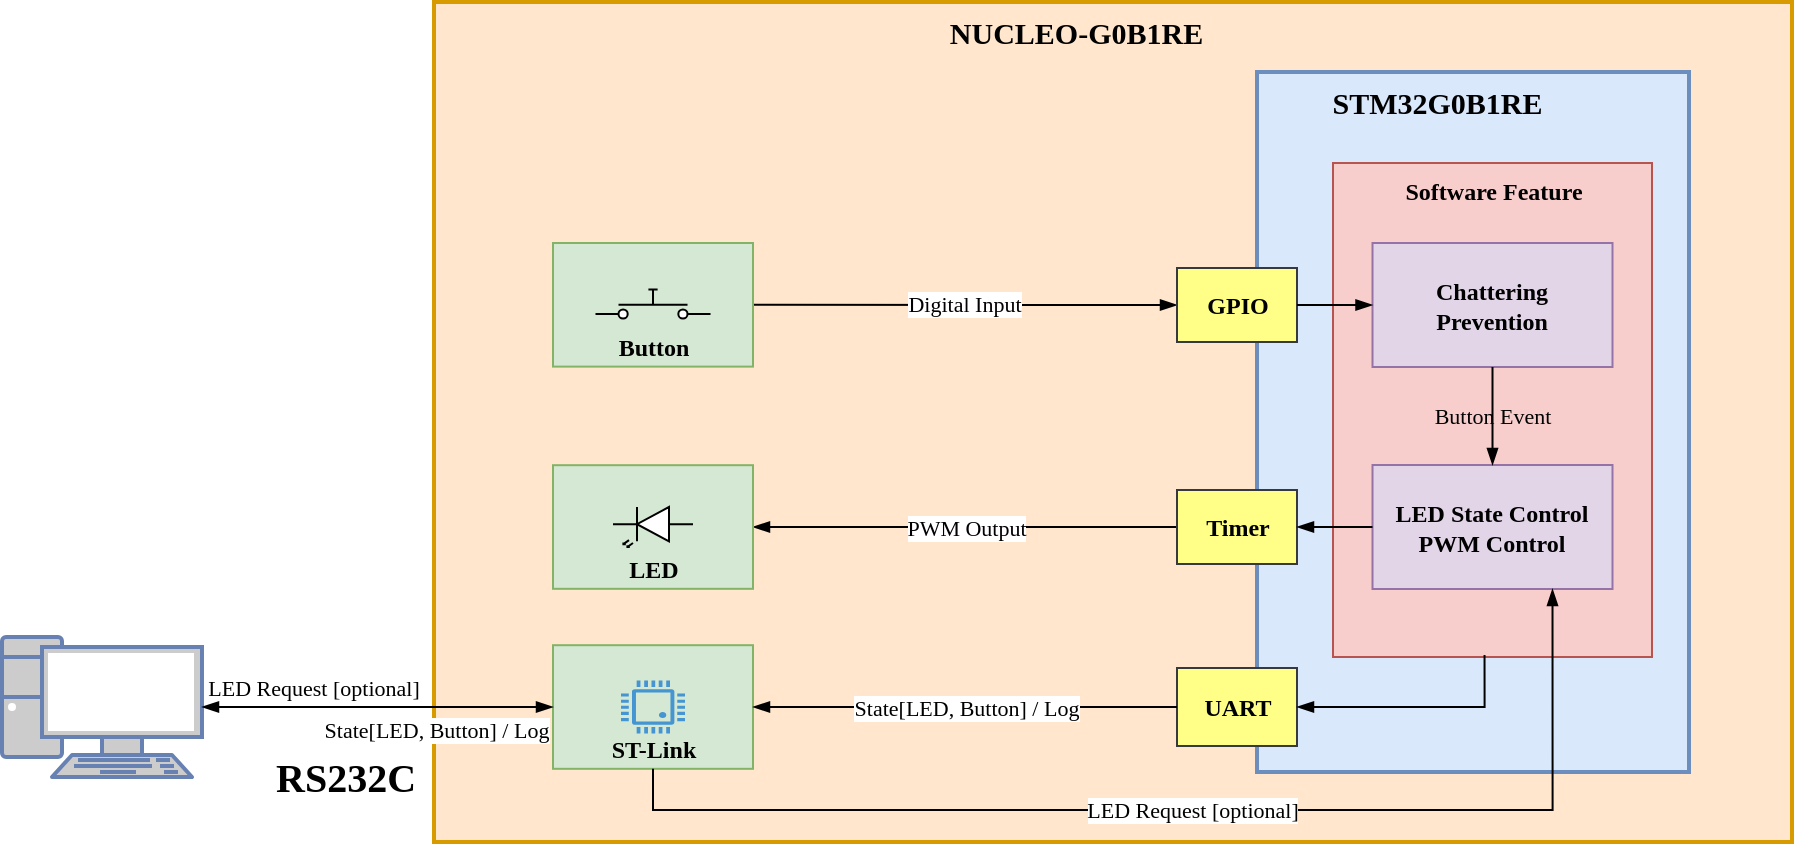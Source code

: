 <mxfile version="24.7.8" pages="6">
  <diagram name="System" id="c2iEev-Jstg_Icvi2VbT">
    <mxGraphModel dx="1434" dy="844" grid="1" gridSize="10" guides="1" tooltips="1" connect="1" arrows="1" fold="1" page="1" pageScale="1" pageWidth="1169" pageHeight="827" math="0" shadow="0">
      <root>
        <mxCell id="0" />
        <mxCell id="1" parent="0" />
        <mxCell id="lPVegLePywHtXsEGlFOO-2" value="&lt;div style=&quot;margin-top: 0pt; margin-bottom: 0pt; text-indent: -0.38in; font-size: 15px;&quot; class=&quot;O0&quot;&gt;&lt;span style=&quot;font-size: 15px; font-weight: bold;&quot;&gt;NUCLEO-G0B1RE&lt;/span&gt;&lt;/div&gt;" style="rounded=0;whiteSpace=wrap;html=1;strokeWidth=2;align=center;horizontal=1;verticalAlign=top;fontSize=15;labelBackgroundColor=none;fontFamily=Calibri;fillColor=#ffe6cc;strokeColor=#d79b00;" parent="1" vertex="1">
          <mxGeometry x="354" y="120" width="679" height="420" as="geometry" />
        </mxCell>
        <mxCell id="lPVegLePywHtXsEGlFOO-3" value="&lt;div class=&quot;O0&quot; style=&quot;margin-top: 0pt; margin-bottom: 0pt; text-indent: -0.38in; font-size: 15px;&quot;&gt;&lt;div class=&quot;O0&quot; style=&quot;margin-top: 0pt; margin-bottom: 0pt; text-indent: -0.38in; font-size: 15px;&quot;&gt;&lt;span style=&quot;font-size: 15px; font-weight: bold;&quot;&gt;STM32G0B1RE&lt;/span&gt;&lt;/div&gt;&lt;/div&gt;" style="rounded=0;whiteSpace=wrap;html=1;strokeWidth=2;align=center;horizontal=1;verticalAlign=top;fontSize=15;labelBackgroundColor=none;fontFamily=Calibri;fillColor=#dae8fc;strokeColor=#6c8ebf;" parent="1" vertex="1">
          <mxGeometry x="765.5" y="155" width="216" height="350" as="geometry" />
        </mxCell>
        <mxCell id="lPVegLePywHtXsEGlFOO-5" value="UART" style="rounded=0;whiteSpace=wrap;html=1;align=center;verticalAlign=middle;fontFamily=Calibri;fontStyle=1;fillColor=#ffff88;strokeColor=#36393d;" parent="1" vertex="1">
          <mxGeometry x="725.5" y="453" width="60" height="39" as="geometry" />
        </mxCell>
        <mxCell id="lPVegLePywHtXsEGlFOO-10" value="ST-Link" style="rounded=0;whiteSpace=wrap;html=1;fontFamily=Calibri;fontStyle=1;verticalAlign=bottom;fillColor=#d5e8d4;strokeColor=#82b366;" parent="1" vertex="1">
          <mxGeometry x="413.5" y="441.6" width="100" height="61.8" as="geometry" />
        </mxCell>
        <mxCell id="lPVegLePywHtXsEGlFOO-18" value="Digital Input" style="endArrow=blockThin;startArrow=none;html=1;rounded=0;entryX=0;entryY=0.5;entryDx=0;entryDy=0;exitX=1;exitY=0.5;exitDx=0;exitDy=0;strokeWidth=1;startFill=0;endFill=1;fontFamily=Calibri;" parent="1" source="lPVegLePywHtXsEGlFOO-27" target="lPVegLePywHtXsEGlFOO-29" edge="1">
          <mxGeometry width="50" height="50" relative="1" as="geometry">
            <mxPoint x="-13" y="580" as="sourcePoint" />
            <mxPoint x="127" y="580" as="targetPoint" />
          </mxGeometry>
        </mxCell>
        <mxCell id="lPVegLePywHtXsEGlFOO-19" value="PWM Output" style="endArrow=blockThin;startArrow=none;html=1;rounded=0;entryX=1;entryY=0.5;entryDx=0;entryDy=0;exitX=0;exitY=0.5;exitDx=0;exitDy=0;strokeWidth=1;startFill=0;endFill=1;fontFamily=Calibri;" parent="1" source="lPVegLePywHtXsEGlFOO-30" target="lPVegLePywHtXsEGlFOO-28" edge="1">
          <mxGeometry width="50" height="50" relative="1" as="geometry">
            <mxPoint x="127" y="627" as="sourcePoint" />
            <mxPoint x="-13" y="627" as="targetPoint" />
          </mxGeometry>
        </mxCell>
        <mxCell id="lPVegLePywHtXsEGlFOO-22" value="Software Feature" style="rounded=0;whiteSpace=wrap;html=1;horizontal=1;verticalAlign=top;flipV=0;fontFamily=Calibri;fontStyle=1;fillColor=#f8cecc;strokeColor=#b85450;" parent="1" vertex="1">
          <mxGeometry x="803.5" y="200.5" width="159.5" height="247" as="geometry" />
        </mxCell>
        <mxCell id="lPVegLePywHtXsEGlFOO-23" value="Chattering&lt;div&gt;Prevention&lt;/div&gt;" style="rounded=0;whiteSpace=wrap;html=1;flipV=0;fontFamily=Calibri;fontStyle=1;fillColor=#e1d5e7;strokeColor=#9673a6;" parent="1" vertex="1">
          <mxGeometry x="823.25" y="240.5" width="120" height="62" as="geometry" />
        </mxCell>
        <mxCell id="lPVegLePywHtXsEGlFOO-24" value="LED State Control&lt;div&gt;PWM Control&lt;/div&gt;" style="rounded=0;whiteSpace=wrap;html=1;verticalAlign=middle;flipV=0;fontFamily=Calibri;fontStyle=1;fillColor=#e1d5e7;strokeColor=#9673a6;" parent="1" vertex="1">
          <mxGeometry x="823.25" y="351.5" width="120" height="62" as="geometry" />
        </mxCell>
        <mxCell id="lPVegLePywHtXsEGlFOO-25" value="Button Event" style="endArrow=blockThin;startArrow=none;html=1;rounded=0;exitX=0.5;exitY=1;exitDx=0;exitDy=0;strokeWidth=1;startFill=0;endFill=1;fontFamily=Calibri;labelBorderColor=none;labelBackgroundColor=none;" parent="1" source="lPVegLePywHtXsEGlFOO-23" target="lPVegLePywHtXsEGlFOO-24" edge="1">
          <mxGeometry width="50" height="50" relative="1" as="geometry">
            <mxPoint x="678" y="330.5" as="sourcePoint" />
            <mxPoint x="538" y="330.5" as="targetPoint" />
          </mxGeometry>
        </mxCell>
        <mxCell id="lPVegLePywHtXsEGlFOO-27" value="Button" style="rounded=0;whiteSpace=wrap;html=1;fontFamily=Calibri;fontStyle=1;verticalAlign=bottom;fillColor=#d5e8d4;strokeColor=#82b366;" parent="1" vertex="1">
          <mxGeometry x="413.5" y="240.5" width="100" height="61.8" as="geometry" />
        </mxCell>
        <mxCell id="lPVegLePywHtXsEGlFOO-28" value="LED" style="rounded=0;whiteSpace=wrap;html=1;fontFamily=Calibri;fontStyle=1;verticalAlign=bottom;fillColor=#d5e8d4;strokeColor=#82b366;" parent="1" vertex="1">
          <mxGeometry x="413.5" y="351.6" width="100" height="61.8" as="geometry" />
        </mxCell>
        <mxCell id="lPVegLePywHtXsEGlFOO-29" value="GPIO" style="rounded=0;whiteSpace=wrap;html=1;align=center;verticalAlign=middle;fontFamily=Calibri;fontStyle=1;fillColor=#ffff88;strokeColor=#36393d;" parent="1" vertex="1">
          <mxGeometry x="725.5" y="253" width="60" height="37" as="geometry" />
        </mxCell>
        <mxCell id="lPVegLePywHtXsEGlFOO-30" value="Timer" style="rounded=0;whiteSpace=wrap;html=1;align=center;verticalAlign=middle;fontFamily=Calibri;fontStyle=1;fillColor=#ffff88;strokeColor=#36393d;" parent="1" vertex="1">
          <mxGeometry x="725.5" y="364" width="60" height="37" as="geometry" />
        </mxCell>
        <mxCell id="lPVegLePywHtXsEGlFOO-31" value="State[LED, Button] / Log" style="endArrow=blockThin;startArrow=none;html=1;rounded=0;entryX=1;entryY=0.5;entryDx=0;entryDy=0;exitX=0;exitY=0.5;exitDx=0;exitDy=0;strokeWidth=1;startFill=0;endFill=1;fontFamily=Calibri;" parent="1" source="lPVegLePywHtXsEGlFOO-5" target="lPVegLePywHtXsEGlFOO-10" edge="1">
          <mxGeometry width="50" height="50" relative="1" as="geometry">
            <mxPoint x="700.5" y="253.9" as="sourcePoint" />
            <mxPoint x="543" y="236.9" as="targetPoint" />
          </mxGeometry>
        </mxCell>
        <mxCell id="lPVegLePywHtXsEGlFOO-32" value="" style="endArrow=blockThin;startArrow=none;html=1;rounded=0;entryX=1;entryY=0.5;entryDx=0;entryDy=0;exitX=0.475;exitY=0.996;exitDx=0;exitDy=0;strokeWidth=1;startFill=0;endFill=1;fontFamily=Calibri;edgeStyle=orthogonalEdgeStyle;exitPerimeter=0;" parent="1" source="lPVegLePywHtXsEGlFOO-22" target="lPVegLePywHtXsEGlFOO-5" edge="1">
          <mxGeometry width="50" height="50" relative="1" as="geometry">
            <mxPoint x="735.5" y="256" as="sourcePoint" />
            <mxPoint x="555.5" y="255" as="targetPoint" />
          </mxGeometry>
        </mxCell>
        <mxCell id="lPVegLePywHtXsEGlFOO-35" value="LED Request [optional]" style="endArrow=blockThin;startArrow=none;html=1;rounded=0;entryX=0.75;entryY=1;entryDx=0;entryDy=0;exitX=0.5;exitY=1;exitDx=0;exitDy=0;strokeWidth=1;startFill=0;endFill=1;fontFamily=Calibri;edgeStyle=orthogonalEdgeStyle;" parent="1" source="lPVegLePywHtXsEGlFOO-10" target="lPVegLePywHtXsEGlFOO-24" edge="1">
          <mxGeometry width="50" height="50" relative="1" as="geometry">
            <mxPoint x="746" y="483" as="sourcePoint" />
            <mxPoint x="576" y="483" as="targetPoint" />
            <Array as="points">
              <mxPoint x="516" y="524" />
              <mxPoint x="924" y="524" />
            </Array>
          </mxGeometry>
        </mxCell>
        <mxCell id="lPVegLePywHtXsEGlFOO-38" value="&lt;span style=&quot;font-size: 11px; text-wrap: nowrap; background-color: rgb(255, 255, 255);&quot;&gt;LED Request [optional]&lt;/span&gt;" style="text;html=1;align=center;verticalAlign=middle;whiteSpace=wrap;rounded=0;fontFamily=Calibri;" parent="1" vertex="1">
          <mxGeometry x="264" y="447.5" width="60" height="30" as="geometry" />
        </mxCell>
        <mxCell id="lPVegLePywHtXsEGlFOO-39" value="" style="fontColor=#0066CC;verticalAlign=top;verticalLabelPosition=bottom;labelPosition=center;align=center;html=1;outlineConnect=0;fillColor=#CCCCCC;strokeColor=#6881B3;gradientColor=none;gradientDirection=north;strokeWidth=2;shape=mxgraph.networks.pc;fontFamily=Calibri;" parent="1" vertex="1">
          <mxGeometry x="138" y="437.5" width="100" height="70" as="geometry" />
        </mxCell>
        <mxCell id="lPVegLePywHtXsEGlFOO-40" value="State[LED, Button] / Log" style="endArrow=blockThin;startArrow=blockThin;html=1;rounded=0;entryX=1;entryY=0.5;entryDx=0;entryDy=0;strokeWidth=1;startFill=1;endFill=1;fontFamily=Calibri;entryPerimeter=0;" parent="1" source="lPVegLePywHtXsEGlFOO-10" target="lPVegLePywHtXsEGlFOO-39" edge="1">
          <mxGeometry x="-0.333" y="11" width="50" height="50" relative="1" as="geometry">
            <mxPoint x="746" y="483" as="sourcePoint" />
            <mxPoint x="576" y="483" as="targetPoint" />
            <mxPoint as="offset" />
          </mxGeometry>
        </mxCell>
        <mxCell id="lPVegLePywHtXsEGlFOO-41" value="RS232C" style="text;html=1;align=center;verticalAlign=middle;whiteSpace=wrap;rounded=0;fontFamily=Calibri;fontStyle=1;fontSize=20;" parent="1" vertex="1">
          <mxGeometry x="280" y="492" width="60" height="30" as="geometry" />
        </mxCell>
        <mxCell id="lPVegLePywHtXsEGlFOO-42" value="" style="endArrow=blockThin;startArrow=none;html=1;rounded=0;entryX=0;entryY=0.5;entryDx=0;entryDy=0;exitX=1;exitY=0.5;exitDx=0;exitDy=0;strokeWidth=1;startFill=0;endFill=1;fontFamily=Calibri;" parent="1" source="lPVegLePywHtXsEGlFOO-29" target="lPVegLePywHtXsEGlFOO-23" edge="1">
          <mxGeometry width="50" height="50" relative="1" as="geometry">
            <mxPoint x="565.5" y="282" as="sourcePoint" />
            <mxPoint x="735.5" y="282" as="targetPoint" />
          </mxGeometry>
        </mxCell>
        <mxCell id="lPVegLePywHtXsEGlFOO-43" value="" style="endArrow=blockThin;startArrow=none;html=1;rounded=0;entryX=1;entryY=0.5;entryDx=0;entryDy=0;exitX=0;exitY=0.5;exitDx=0;exitDy=0;strokeWidth=1;startFill=0;endFill=1;fontFamily=Calibri;" parent="1" source="lPVegLePywHtXsEGlFOO-24" target="lPVegLePywHtXsEGlFOO-30" edge="1">
          <mxGeometry width="50" height="50" relative="1" as="geometry">
            <mxPoint x="795.5" y="279" as="sourcePoint" />
            <mxPoint x="836.5" y="279" as="targetPoint" />
          </mxGeometry>
        </mxCell>
        <mxCell id="Dhf1BJ36f9NFJUOVtASJ-2" value="" style="html=1;shape=mxgraph.electrical.electro-mechanical.pushbutton;aspect=fixed;elSwitchState=off;" parent="1" vertex="1">
          <mxGeometry x="434.75" y="263.74" width="57.51" height="15.33" as="geometry" />
        </mxCell>
        <mxCell id="Dhf1BJ36f9NFJUOVtASJ-3" value="" style="verticalLabelPosition=bottom;shadow=0;dashed=0;align=center;html=1;verticalAlign=top;shape=mxgraph.electrical.opto_electronics.led_2;pointerEvents=1;direction=west;" parent="1" vertex="1">
          <mxGeometry x="443.5" y="372.5" width="40" height="20" as="geometry" />
        </mxCell>
        <mxCell id="Dhf1BJ36f9NFJUOVtASJ-4" value="" style="pointerEvents=1;shadow=0;dashed=0;html=1;strokeColor=none;fillColor=#4495D1;labelPosition=center;verticalLabelPosition=bottom;verticalAlign=top;align=center;outlineConnect=0;shape=mxgraph.veeam.cpu;" parent="1" vertex="1">
          <mxGeometry x="447.5" y="459.25" width="32" height="26.5" as="geometry" />
        </mxCell>
      </root>
    </mxGraphModel>
  </diagram>
  <diagram id="85vmkdSVd0FV-_d-D5eU" name="Software_Gsl">
    <mxGraphModel dx="1434" dy="844" grid="1" gridSize="10" guides="1" tooltips="1" connect="1" arrows="1" fold="1" page="1" pageScale="1" pageWidth="1169" pageHeight="827" math="0" shadow="0">
      <root>
        <mxCell id="0" />
        <mxCell id="1" parent="0" />
        <mxCell id="AKqEPxBZ5IikTeIq36ND-24" value="Driver" style="rounded=0;whiteSpace=wrap;html=1;fillColor=#dae8fc;strokeColor=#6c8ebf;verticalAlign=top;fontFamily=Calibri;fontSize=14;fontStyle=5" parent="1" vertex="1">
          <mxGeometry x="240" y="287" width="540" height="84" as="geometry" />
        </mxCell>
        <mxCell id="AKqEPxBZ5IikTeIq36ND-25" value="GPIO" style="rounded=0;whiteSpace=wrap;html=1;fillColor=#dae8fc;strokeColor=#6c8ebf;verticalAlign=middle;fontFamily=Calibri;fontSize=14;fontStyle=1" parent="1" vertex="1">
          <mxGeometry x="255" y="315" width="130" height="42" as="geometry" />
        </mxCell>
        <mxCell id="AKqEPxBZ5IikTeIq36ND-26" value="Timer" style="rounded=0;whiteSpace=wrap;html=1;fillColor=#dae8fc;strokeColor=#6c8ebf;verticalAlign=middle;fontFamily=Calibri;fontSize=14;fontStyle=1" parent="1" vertex="1">
          <mxGeometry x="445" y="315" width="130" height="42" as="geometry" />
        </mxCell>
        <mxCell id="AKqEPxBZ5IikTeIq36ND-27" value="UART" style="rounded=0;whiteSpace=wrap;html=1;fillColor=#dae8fc;strokeColor=#6c8ebf;verticalAlign=middle;fontFamily=Calibri;fontSize=14;fontStyle=1" parent="1" vertex="1">
          <mxGeometry x="635" y="315" width="130" height="42" as="geometry" />
        </mxCell>
        <mxCell id="AKqEPxBZ5IikTeIq36ND-31" value="&lt;div&gt;Gsl&lt;br&gt;&lt;/div&gt;[Static Library]" style="rounded=0;whiteSpace=wrap;html=1;flipV=0;fontFamily=Calibri;fontStyle=5;fillColor=#e1d5e7;strokeColor=#9673a6;verticalAlign=top;fontSize=14;" parent="1" vertex="1">
          <mxGeometry x="40" y="40" width="120" height="194" as="geometry" />
        </mxCell>
        <mxCell id="AKqEPxBZ5IikTeIq36ND-32" value="Button&lt;div&gt;Manager&lt;/div&gt;" style="rounded=0;whiteSpace=wrap;html=1;flipV=0;fontFamily=Calibri;fontStyle=1;fillColor=#e1d5e7;strokeColor=#9673a6;fontSize=14;" parent="1" vertex="1">
          <mxGeometry x="67.5" y="100" width="65" height="42" as="geometry" />
        </mxCell>
        <mxCell id="AKqEPxBZ5IikTeIq36ND-33" value="LED&lt;div style=&quot;font-size: 14px;&quot;&gt;Manager&lt;/div&gt;" style="rounded=0;whiteSpace=wrap;html=1;flipV=0;fontFamily=Calibri;fontStyle=1;fillColor=#e1d5e7;strokeColor=#9673a6;fontSize=14;" parent="1" vertex="1">
          <mxGeometry x="67.5" y="160" width="65" height="42" as="geometry" />
        </mxCell>
        <mxCell id="AKqEPxBZ5IikTeIq36ND-40" value="Middleware" style="rounded=0;whiteSpace=wrap;html=1;fillColor=#f8cecc;strokeColor=#b85450;verticalAlign=top;fontFamily=Calibri;fontSize=14;fontStyle=5" parent="1" vertex="1">
          <mxGeometry x="240" y="190" width="540" height="84" as="geometry" />
        </mxCell>
        <mxCell id="AKqEPxBZ5IikTeIq36ND-41" value="HAL" style="rounded=0;whiteSpace=wrap;html=1;horizontal=1;verticalAlign=middle;flipV=0;fontFamily=Calibri;fontStyle=1;fillColor=#f8cecc;strokeColor=#b85450;fontSize=14;" parent="1" vertex="1">
          <mxGeometry x="255" y="216" width="250" height="45" as="geometry" />
        </mxCell>
        <mxCell id="AKqEPxBZ5IikTeIq36ND-42" value="FreeRTOS" style="rounded=0;whiteSpace=wrap;html=1;horizontal=1;verticalAlign=middle;flipV=0;fontFamily=Calibri;fontStyle=1;fillColor=#f8cecc;strokeColor=#b85450;fontSize=14;" parent="1" vertex="1">
          <mxGeometry x="515" y="216" width="250" height="45" as="geometry" />
        </mxCell>
        <mxCell id="AKqEPxBZ5IikTeIq36ND-43" value="Application" style="rounded=0;whiteSpace=wrap;html=1;fillColor=#e1d5e7;strokeColor=#9673a6;verticalAlign=top;fontFamily=Calibri;fontSize=14;fontStyle=5" parent="1" vertex="1">
          <mxGeometry x="240" y="40" width="540" height="140" as="geometry" />
        </mxCell>
        <mxCell id="AKqEPxBZ5IikTeIq36ND-44" value="Service [ISR, 1ms]" style="rounded=0;whiteSpace=wrap;html=1;flipV=0;fontFamily=Calibri;fontStyle=1;fillColor=#e1d5e7;strokeColor=#9673a6;verticalAlign=top;fontSize=14;" parent="1" vertex="1">
          <mxGeometry x="255" y="70" width="250" height="90" as="geometry" />
        </mxCell>
        <mxCell id="AKqEPxBZ5IikTeIq36ND-45" value="Button&lt;div style=&quot;font-size: 14px;&quot;&gt;Service&lt;/div&gt;" style="rounded=0;whiteSpace=wrap;html=1;flipV=0;fontFamily=Calibri;fontStyle=1;fillColor=#e1d5e7;strokeColor=#9673a6;fontSize=14;" parent="1" vertex="1">
          <mxGeometry x="272.5" y="99" width="65" height="42" as="geometry" />
        </mxCell>
        <mxCell id="AKqEPxBZ5IikTeIq36ND-46" value="LED&lt;div style=&quot;font-size: 14px;&quot;&gt;Service&lt;/div&gt;" style="rounded=0;whiteSpace=wrap;html=1;flipV=0;fontFamily=Calibri;fontStyle=1;fillColor=#e1d5e7;strokeColor=#9673a6;fontSize=14;" parent="1" vertex="1">
          <mxGeometry x="350" y="99" width="65" height="42" as="geometry" />
        </mxCell>
        <mxCell id="AKqEPxBZ5IikTeIq36ND-47" value="Callback" style="rounded=0;whiteSpace=wrap;html=1;flipV=0;fontFamily=Calibri;fontStyle=1;fillColor=#e1d5e7;strokeColor=#9673a6;fontSize=14;dashed=1;" parent="1" vertex="1">
          <mxGeometry x="425" y="99" width="65" height="42" as="geometry" />
        </mxCell>
        <mxCell id="AKqEPxBZ5IikTeIq36ND-48" value="Task" style="rounded=0;whiteSpace=wrap;html=1;flipV=0;fontFamily=Calibri;fontStyle=1;fillColor=#e1d5e7;strokeColor=#9673a6;verticalAlign=top;fontSize=14;" parent="1" vertex="1">
          <mxGeometry x="515" y="70" width="250" height="90" as="geometry" />
        </mxCell>
        <mxCell id="AKqEPxBZ5IikTeIq36ND-49" value="Button&lt;div style=&quot;font-size: 14px;&quot;&gt;Task&lt;/div&gt;" style="rounded=0;whiteSpace=wrap;html=1;flipV=0;fontFamily=Calibri;fontStyle=1;fillColor=#e1d5e7;strokeColor=#9673a6;fontSize=14;" parent="1" vertex="1">
          <mxGeometry x="532.5" y="99" width="65" height="42" as="geometry" />
        </mxCell>
        <mxCell id="AKqEPxBZ5IikTeIq36ND-50" value="LED&lt;div style=&quot;font-size: 14px;&quot;&gt;Task&lt;/div&gt;" style="rounded=0;whiteSpace=wrap;html=1;flipV=0;fontFamily=Calibri;fontStyle=1;fillColor=#e1d5e7;strokeColor=#9673a6;fontSize=14;" parent="1" vertex="1">
          <mxGeometry x="610" y="99" width="65" height="42" as="geometry" />
        </mxCell>
        <mxCell id="AKqEPxBZ5IikTeIq36ND-51" value="SWD&lt;div style=&quot;font-size: 14px;&quot;&gt;Task&lt;/div&gt;" style="rounded=0;whiteSpace=wrap;html=1;flipV=0;fontFamily=Calibri;fontStyle=1;fillColor=#e1d5e7;strokeColor=#9673a6;fontSize=14;" parent="1" vertex="1">
          <mxGeometry x="685" y="99" width="65" height="42" as="geometry" />
        </mxCell>
        <mxCell id="AKqEPxBZ5IikTeIq36ND-52" value="" style="shape=doubleArrow;whiteSpace=wrap;html=1;arrowWidth=0.497;arrowSize=0.374;" parent="1" vertex="1">
          <mxGeometry x="170" y="100" width="60" height="40" as="geometry" />
        </mxCell>
      </root>
    </mxGraphModel>
  </diagram>
  <diagram name="Software" id="LWm0pybTjaTIlLT1HPGq">
    <mxGraphModel dx="1434" dy="844" grid="1" gridSize="10" guides="1" tooltips="1" connect="1" arrows="1" fold="1" page="1" pageScale="1" pageWidth="1169" pageHeight="827" math="0" shadow="0">
      <root>
        <mxCell id="9KhxK2Ew6nsZcRuOPk-c-0" />
        <mxCell id="9KhxK2Ew6nsZcRuOPk-c-1" parent="9KhxK2Ew6nsZcRuOPk-c-0" />
        <mxCell id="9KhxK2Ew6nsZcRuOPk-c-2" value="Driver" style="rounded=0;whiteSpace=wrap;html=1;fillColor=#dae8fc;strokeColor=#6c8ebf;verticalAlign=top;fontFamily=Calibri;fontSize=14;fontStyle=5" parent="9KhxK2Ew6nsZcRuOPk-c-1" vertex="1">
          <mxGeometry x="40" y="287" width="540" height="84" as="geometry" />
        </mxCell>
        <mxCell id="9KhxK2Ew6nsZcRuOPk-c-3" value="GPIO" style="rounded=0;whiteSpace=wrap;html=1;fillColor=#dae8fc;strokeColor=#6c8ebf;verticalAlign=middle;fontFamily=Calibri;fontSize=14;fontStyle=1" parent="9KhxK2Ew6nsZcRuOPk-c-1" vertex="1">
          <mxGeometry x="55" y="315" width="130" height="42" as="geometry" />
        </mxCell>
        <mxCell id="9KhxK2Ew6nsZcRuOPk-c-4" value="Timer" style="rounded=0;whiteSpace=wrap;html=1;fillColor=#dae8fc;strokeColor=#6c8ebf;verticalAlign=middle;fontFamily=Calibri;fontSize=14;fontStyle=1" parent="9KhxK2Ew6nsZcRuOPk-c-1" vertex="1">
          <mxGeometry x="245" y="315" width="130" height="42" as="geometry" />
        </mxCell>
        <mxCell id="9KhxK2Ew6nsZcRuOPk-c-5" value="UART" style="rounded=0;whiteSpace=wrap;html=1;fillColor=#dae8fc;strokeColor=#6c8ebf;verticalAlign=middle;fontFamily=Calibri;fontSize=14;fontStyle=1" parent="9KhxK2Ew6nsZcRuOPk-c-1" vertex="1">
          <mxGeometry x="435" y="315" width="130" height="42" as="geometry" />
        </mxCell>
        <mxCell id="9KhxK2Ew6nsZcRuOPk-c-9" value="Middleware" style="rounded=0;whiteSpace=wrap;html=1;fillColor=#f8cecc;strokeColor=#b85450;verticalAlign=top;fontFamily=Calibri;fontSize=14;fontStyle=5" parent="9KhxK2Ew6nsZcRuOPk-c-1" vertex="1">
          <mxGeometry x="40" y="190" width="540" height="84" as="geometry" />
        </mxCell>
        <mxCell id="9KhxK2Ew6nsZcRuOPk-c-10" value="HAL" style="rounded=0;whiteSpace=wrap;html=1;horizontal=1;verticalAlign=middle;flipV=0;fontFamily=Calibri;fontStyle=1;fillColor=#f8cecc;strokeColor=#b85450;fontSize=14;" parent="9KhxK2Ew6nsZcRuOPk-c-1" vertex="1">
          <mxGeometry x="55" y="216" width="250" height="45" as="geometry" />
        </mxCell>
        <mxCell id="9KhxK2Ew6nsZcRuOPk-c-11" value="FreeRTOS" style="rounded=0;whiteSpace=wrap;html=1;horizontal=1;verticalAlign=middle;flipV=0;fontFamily=Calibri;fontStyle=1;fillColor=#f8cecc;strokeColor=#b85450;fontSize=14;" parent="9KhxK2Ew6nsZcRuOPk-c-1" vertex="1">
          <mxGeometry x="315" y="216" width="250" height="45" as="geometry" />
        </mxCell>
        <mxCell id="9KhxK2Ew6nsZcRuOPk-c-12" value="Application" style="rounded=0;whiteSpace=wrap;html=1;fillColor=#e1d5e7;strokeColor=#9673a6;verticalAlign=top;fontFamily=Calibri;fontSize=14;fontStyle=5" parent="9KhxK2Ew6nsZcRuOPk-c-1" vertex="1">
          <mxGeometry x="40" y="40" width="540" height="140" as="geometry" />
        </mxCell>
        <mxCell id="9KhxK2Ew6nsZcRuOPk-c-13" value="Service [ISR, 1ms]" style="rounded=0;whiteSpace=wrap;html=1;flipV=0;fontFamily=Calibri;fontStyle=1;fillColor=#e1d5e7;strokeColor=#9673a6;verticalAlign=top;fontSize=14;" parent="9KhxK2Ew6nsZcRuOPk-c-1" vertex="1">
          <mxGeometry x="55" y="70" width="250" height="90" as="geometry" />
        </mxCell>
        <mxCell id="9KhxK2Ew6nsZcRuOPk-c-14" value="Button&lt;div style=&quot;font-size: 14px;&quot;&gt;Service&lt;/div&gt;" style="rounded=0;whiteSpace=wrap;html=1;flipV=0;fontFamily=Calibri;fontStyle=1;fillColor=#e1d5e7;strokeColor=#9673a6;fontSize=14;" parent="9KhxK2Ew6nsZcRuOPk-c-1" vertex="1">
          <mxGeometry x="70" y="99" width="100" height="42" as="geometry" />
        </mxCell>
        <mxCell id="9KhxK2Ew6nsZcRuOPk-c-15" value="LED&lt;div style=&quot;font-size: 14px;&quot;&gt;Service&lt;/div&gt;" style="rounded=0;whiteSpace=wrap;html=1;flipV=0;fontFamily=Calibri;fontStyle=1;fillColor=#e1d5e7;strokeColor=#9673a6;fontSize=14;" parent="9KhxK2Ew6nsZcRuOPk-c-1" vertex="1">
          <mxGeometry x="190" y="99" width="100" height="42" as="geometry" />
        </mxCell>
        <mxCell id="9KhxK2Ew6nsZcRuOPk-c-17" value="Task" style="rounded=0;whiteSpace=wrap;html=1;flipV=0;fontFamily=Calibri;fontStyle=1;fillColor=#e1d5e7;strokeColor=#9673a6;verticalAlign=top;fontSize=14;" parent="9KhxK2Ew6nsZcRuOPk-c-1" vertex="1">
          <mxGeometry x="315" y="70" width="250" height="90" as="geometry" />
        </mxCell>
        <mxCell id="9KhxK2Ew6nsZcRuOPk-c-18" value="Button&lt;div style=&quot;font-size: 14px;&quot;&gt;Task&lt;/div&gt;" style="rounded=0;whiteSpace=wrap;html=1;flipV=0;fontFamily=Calibri;fontStyle=1;fillColor=#e1d5e7;strokeColor=#9673a6;fontSize=14;" parent="9KhxK2Ew6nsZcRuOPk-c-1" vertex="1">
          <mxGeometry x="332.5" y="99" width="65" height="42" as="geometry" />
        </mxCell>
        <mxCell id="9KhxK2Ew6nsZcRuOPk-c-19" value="LED&lt;div style=&quot;font-size: 14px;&quot;&gt;Task&lt;/div&gt;" style="rounded=0;whiteSpace=wrap;html=1;flipV=0;fontFamily=Calibri;fontStyle=1;fillColor=#e1d5e7;strokeColor=#9673a6;fontSize=14;" parent="9KhxK2Ew6nsZcRuOPk-c-1" vertex="1">
          <mxGeometry x="410" y="99" width="65" height="42" as="geometry" />
        </mxCell>
        <mxCell id="9KhxK2Ew6nsZcRuOPk-c-20" value="SWD&lt;div style=&quot;font-size: 14px;&quot;&gt;Task&lt;/div&gt;" style="rounded=0;whiteSpace=wrap;html=1;flipV=0;fontFamily=Calibri;fontStyle=1;fillColor=#e1d5e7;strokeColor=#9673a6;fontSize=14;" parent="9KhxK2Ew6nsZcRuOPk-c-1" vertex="1">
          <mxGeometry x="485" y="99" width="65" height="42" as="geometry" />
        </mxCell>
      </root>
    </mxGraphModel>
  </diagram>
  <diagram id="kYoFqigr-Fu7AlaHe0Dz" name="LED_State">
    <mxGraphModel dx="1434" dy="844" grid="1" gridSize="10" guides="1" tooltips="1" connect="1" arrows="1" fold="1" page="1" pageScale="1" pageWidth="1169" pageHeight="827" math="0" shadow="0">
      <root>
        <mxCell id="0" />
        <mxCell id="1" parent="0" />
        <mxCell id="J5d-e5EQaMx3AgM-k_XI-1" value="OFF" style="html=1;align=center;verticalAlign=middle;rounded=1;absoluteArcSize=1;arcSize=10;dashed=0;fontStyle=5;fillColor=#ffe6cc;strokeColor=#d79b00;fontFamily=Calibri;fontSize=20;" parent="1" vertex="1">
          <mxGeometry x="39" y="200" width="162" height="100" as="geometry" />
        </mxCell>
        <mxCell id="J5d-e5EQaMx3AgM-k_XI-2" value="ON" style="html=1;align=center;verticalAlign=middle;rounded=1;absoluteArcSize=1;arcSize=10;dashed=0;fontStyle=5;fillColor=#ffe6cc;strokeColor=#d79b00;fontFamily=Calibri;fontSize=20;" parent="1" vertex="1">
          <mxGeometry x="520" y="200" width="162" height="100" as="geometry" />
        </mxCell>
        <mxCell id="J5d-e5EQaMx3AgM-k_XI-3" value="Fade In" style="html=1;align=center;verticalAlign=middle;rounded=1;absoluteArcSize=1;arcSize=10;dashed=0;fontStyle=5;fillColor=#ffe6cc;strokeColor=#d79b00;fontFamily=Calibri;fontSize=20;" parent="1" vertex="1">
          <mxGeometry x="280" y="40" width="162" height="100" as="geometry" />
        </mxCell>
        <mxCell id="J5d-e5EQaMx3AgM-k_XI-4" value="Fade Out" style="html=1;align=center;verticalAlign=middle;rounded=1;absoluteArcSize=1;arcSize=10;dashed=0;fontStyle=5;fillColor=#ffe6cc;strokeColor=#d79b00;fontFamily=Calibri;fontSize=20;" parent="1" vertex="1">
          <mxGeometry x="280" y="340" width="162" height="100" as="geometry" />
        </mxCell>
        <mxCell id="J5d-e5EQaMx3AgM-k_XI-5" value="On" style="html=1;verticalAlign=bottom;labelBackgroundColor=none;endArrow=block;endFill=1;exitX=0.5;exitY=0;exitDx=0;exitDy=0;entryX=0;entryY=0.5;entryDx=0;entryDy=0;edgeStyle=orthogonalEdgeStyle;fontColor=#0000FF;fontFamily=Calibri;fontSize=20;" parent="1" source="J5d-e5EQaMx3AgM-k_XI-1" target="J5d-e5EQaMx3AgM-k_XI-3" edge="1">
          <mxGeometry x="-0.971" y="1" width="160" relative="1" as="geometry">
            <mxPoint x="540" y="410" as="sourcePoint" />
            <mxPoint x="700" y="410" as="targetPoint" />
            <mxPoint as="offset" />
          </mxGeometry>
        </mxCell>
        <mxCell id="J5d-e5EQaMx3AgM-k_XI-6" value="Off" style="html=1;verticalAlign=bottom;labelBackgroundColor=none;endArrow=block;endFill=1;exitX=0.5;exitY=1;exitDx=0;exitDy=0;entryX=1;entryY=0.5;entryDx=0;entryDy=0;edgeStyle=orthogonalEdgeStyle;fontColor=#0000FF;fontFamily=Calibri;fontSize=20;" parent="1" source="J5d-e5EQaMx3AgM-k_XI-2" target="J5d-e5EQaMx3AgM-k_XI-4" edge="1">
          <mxGeometry x="-0.7" y="1" width="160" relative="1" as="geometry">
            <mxPoint x="90" y="180" as="sourcePoint" />
            <mxPoint x="170" y="120" as="targetPoint" />
            <mxPoint as="offset" />
          </mxGeometry>
        </mxCell>
        <mxCell id="J5d-e5EQaMx3AgM-k_XI-7" value="Fade In TMO" style="html=1;verticalAlign=bottom;labelBackgroundColor=none;endArrow=block;endFill=1;dashed=1;exitX=1;exitY=0.5;exitDx=0;exitDy=0;entryX=0.5;entryY=0;entryDx=0;entryDy=0;edgeStyle=orthogonalEdgeStyle;fontStyle=2;fontFamily=Calibri;fontSize=20;" parent="1" source="J5d-e5EQaMx3AgM-k_XI-3" target="J5d-e5EQaMx3AgM-k_XI-2" edge="1">
          <mxGeometry x="-0.471" y="1" width="160" relative="1" as="geometry">
            <mxPoint x="300" y="220" as="sourcePoint" />
            <mxPoint x="460" y="220" as="targetPoint" />
            <mxPoint as="offset" />
          </mxGeometry>
        </mxCell>
        <mxCell id="J5d-e5EQaMx3AgM-k_XI-8" value="Fade Out TMO" style="html=1;verticalAlign=bottom;labelBackgroundColor=none;endArrow=block;endFill=1;dashed=1;exitX=0;exitY=0.5;exitDx=0;exitDy=0;entryX=0.5;entryY=1;entryDx=0;entryDy=0;edgeStyle=orthogonalEdgeStyle;fontStyle=2;fontFamily=Calibri;fontSize=20;" parent="1" source="J5d-e5EQaMx3AgM-k_XI-4" target="J5d-e5EQaMx3AgM-k_XI-1" edge="1">
          <mxGeometry x="-0.394" y="29" width="160" relative="1" as="geometry">
            <mxPoint x="250" y="120" as="sourcePoint" />
            <mxPoint x="330" y="180" as="targetPoint" />
            <mxPoint as="offset" />
          </mxGeometry>
        </mxCell>
        <mxCell id="J5d-e5EQaMx3AgM-k_XI-9" value="Force On" style="html=1;verticalAlign=bottom;labelBackgroundColor=none;endArrow=block;endFill=1;exitX=1;exitY=0.25;exitDx=0;exitDy=0;entryX=0;entryY=0.25;entryDx=0;entryDy=0;fontColor=#0000FF;fontFamily=Calibri;fontSize=20;" parent="1" source="J5d-e5EQaMx3AgM-k_XI-1" target="J5d-e5EQaMx3AgM-k_XI-2" edge="1">
          <mxGeometry width="160" relative="1" as="geometry">
            <mxPoint x="330" y="220" as="sourcePoint" />
            <mxPoint x="250" y="280" as="targetPoint" />
          </mxGeometry>
        </mxCell>
        <mxCell id="J5d-e5EQaMx3AgM-k_XI-10" value="Force Off" style="html=1;verticalAlign=bottom;labelBackgroundColor=none;endArrow=block;endFill=1;exitX=0;exitY=0.75;exitDx=0;exitDy=0;entryX=1;entryY=0.75;entryDx=0;entryDy=0;fontColor=#0000FF;fontFamily=Calibri;fontSize=20;" parent="1" source="J5d-e5EQaMx3AgM-k_XI-2" target="J5d-e5EQaMx3AgM-k_XI-1" edge="1">
          <mxGeometry width="160" relative="1" as="geometry">
            <mxPoint x="130" y="190" as="sourcePoint" />
            <mxPoint x="290" y="190" as="targetPoint" />
          </mxGeometry>
        </mxCell>
        <mxCell id="J5d-e5EQaMx3AgM-k_XI-11" value="&lt;div style=&quot;font-size: 20px;&quot;&gt;&lt;b style=&quot;font-size: 20px;&quot;&gt;&lt;u style=&quot;font-size: 20px;&quot;&gt;- State&lt;/u&gt;&lt;/b&gt;&lt;/div&gt;&lt;font color=&quot;#0000ff&quot; style=&quot;font-size: 20px;&quot;&gt;- Event&lt;/font&gt;&lt;div style=&quot;font-size: 20px;&quot;&gt;&lt;i style=&quot;font-size: 20px;&quot;&gt;- Spontaneous Event&lt;/i&gt;&lt;br style=&quot;font-size: 20px;&quot;&gt;&lt;div style=&quot;font-size: 20px;&quot;&gt;&lt;br style=&quot;font-size: 20px;&quot;&gt;&lt;/div&gt;&lt;/div&gt;" style="text;html=1;align=left;verticalAlign=middle;whiteSpace=wrap;rounded=0;fontFamily=Calibri;fontSize=20;" parent="1" vertex="1">
          <mxGeometry x="39" y="420" width="221" height="60" as="geometry" />
        </mxCell>
      </root>
    </mxGraphModel>
  </diagram>
  <diagram id="yRthQZkGb9meFD39ra3o" name="Button_State">
    <mxGraphModel dx="1195" dy="703" grid="1" gridSize="10" guides="1" tooltips="1" connect="1" arrows="1" fold="1" page="1" pageScale="1" pageWidth="1169" pageHeight="827" math="0" shadow="0">
      <root>
        <mxCell id="0" />
        <mxCell id="1" parent="0" />
        <mxCell id="9s6wOotYuHn-jmSz5twW-1" value="Released" style="html=1;align=center;verticalAlign=middle;rounded=1;absoluteArcSize=1;arcSize=10;dashed=0;fontStyle=5;fillColor=#ffe6cc;strokeColor=#d79b00;fontFamily=Calibri;fontSize=20;" parent="1" vertex="1">
          <mxGeometry x="40" y="160" width="162" height="100" as="geometry" />
        </mxCell>
        <mxCell id="9s6wOotYuHn-jmSz5twW-2" value="Pressed" style="html=1;align=center;verticalAlign=middle;rounded=1;absoluteArcSize=1;arcSize=10;dashed=0;fontStyle=5;fillColor=#ffe6cc;strokeColor=#d79b00;fontFamily=Calibri;fontSize=20;" parent="1" vertex="1">
          <mxGeometry x="480" y="160" width="162" height="100" as="geometry" />
        </mxCell>
        <mxCell id="9s6wOotYuHn-jmSz5twW-3" value="Pressed&lt;div style=&quot;font-size: 20px;&quot;&gt;Confirm&lt;/div&gt;" style="html=1;align=center;verticalAlign=middle;rounded=1;absoluteArcSize=1;arcSize=10;dashed=0;fontStyle=5;fillColor=#ffe6cc;strokeColor=#d79b00;fontFamily=Calibri;fontSize=20;" parent="1" vertex="1">
          <mxGeometry x="260" y="40" width="162" height="100" as="geometry" />
        </mxCell>
        <mxCell id="9s6wOotYuHn-jmSz5twW-4" value="Released&lt;div style=&quot;font-size: 20px;&quot;&gt;Confirm&lt;/div&gt;" style="html=1;align=center;verticalAlign=middle;rounded=1;absoluteArcSize=1;arcSize=10;dashed=0;fontStyle=5;fillColor=#ffe6cc;strokeColor=#d79b00;fontFamily=Calibri;fontSize=20;" parent="1" vertex="1">
          <mxGeometry x="260" y="280" width="162" height="100" as="geometry" />
        </mxCell>
        <mxCell id="9s6wOotYuHn-jmSz5twW-5" value="Press" style="html=1;verticalAlign=bottom;labelBackgroundColor=none;endArrow=block;endFill=1;entryX=0;entryY=0.25;entryDx=0;entryDy=0;edgeStyle=elbowEdgeStyle;fontColor=#0000FF;fontFamily=Calibri;fontSize=20;" parent="1" target="9s6wOotYuHn-jmSz5twW-3" edge="1">
          <mxGeometry x="-0.857" width="160" relative="1" as="geometry">
            <mxPoint x="93" y="160" as="sourcePoint" />
            <mxPoint x="700" y="360" as="targetPoint" />
            <Array as="points">
              <mxPoint x="93" y="110" />
            </Array>
            <mxPoint as="offset" />
          </mxGeometry>
        </mxCell>
        <mxCell id="9s6wOotYuHn-jmSz5twW-6" value="Release" style="html=1;verticalAlign=bottom;labelBackgroundColor=none;endArrow=block;endFill=1;exitX=0.75;exitY=1;exitDx=0;exitDy=0;entryX=1;entryY=0.75;entryDx=0;entryDy=0;edgeStyle=elbowEdgeStyle;fontColor=#0000FF;fontFamily=Calibri;fontSize=20;" parent="1" source="9s6wOotYuHn-jmSz5twW-2" target="9s6wOotYuHn-jmSz5twW-4" edge="1">
          <mxGeometry x="-0.765" width="160" relative="1" as="geometry">
            <mxPoint x="90" y="130" as="sourcePoint" />
            <mxPoint x="170" y="70" as="targetPoint" />
            <Array as="points">
              <mxPoint x="602" y="310" />
            </Array>
            <mxPoint as="offset" />
          </mxGeometry>
        </mxCell>
        <mxCell id="9s6wOotYuHn-jmSz5twW-7" value="Press Confirmed" style="html=1;verticalAlign=bottom;labelBackgroundColor=none;endArrow=block;endFill=1;dashed=1;exitX=1;exitY=0.5;exitDx=0;exitDy=0;entryX=0.5;entryY=0;entryDx=0;entryDy=0;edgeStyle=orthogonalEdgeStyle;fontStyle=2;fontFamily=Calibri;fontSize=20;" parent="1" source="9s6wOotYuHn-jmSz5twW-3" target="9s6wOotYuHn-jmSz5twW-2" edge="1">
          <mxGeometry x="-0.286" width="160" relative="1" as="geometry">
            <mxPoint x="300" y="170" as="sourcePoint" />
            <mxPoint x="460" y="170" as="targetPoint" />
            <mxPoint as="offset" />
          </mxGeometry>
        </mxCell>
        <mxCell id="9s6wOotYuHn-jmSz5twW-8" value="Release Confirmed" style="html=1;verticalAlign=bottom;labelBackgroundColor=none;endArrow=block;endFill=1;dashed=1;exitX=0;exitY=0.5;exitDx=0;exitDy=0;edgeStyle=elbowEdgeStyle;fontStyle=2;fontFamily=Calibri;fontSize=20;" parent="1" source="9s6wOotYuHn-jmSz5twW-4" edge="1">
          <mxGeometry x="-0.238" y="30" width="160" relative="1" as="geometry">
            <mxPoint x="250" y="70" as="sourcePoint" />
            <mxPoint x="120" y="260" as="targetPoint" />
            <Array as="points">
              <mxPoint x="120" y="300" />
            </Array>
            <mxPoint as="offset" />
          </mxGeometry>
        </mxCell>
        <mxCell id="9s6wOotYuHn-jmSz5twW-9" value="Press" style="html=1;verticalAlign=bottom;labelBackgroundColor=none;endArrow=block;endFill=1;exitX=1;exitY=0.25;exitDx=0;exitDy=0;entryX=0.25;entryY=1;entryDx=0;entryDy=0;edgeStyle=elbowEdgeStyle;fontColor=#0000FF;fontFamily=Calibri;fontSize=20;" parent="1" source="9s6wOotYuHn-jmSz5twW-4" target="9s6wOotYuHn-jmSz5twW-2" edge="1">
          <mxGeometry x="-0.636" width="160" relative="1" as="geometry">
            <mxPoint x="350" y="170" as="sourcePoint" />
            <mxPoint x="250" y="240" as="targetPoint" />
            <Array as="points">
              <mxPoint x="520" y="290" />
            </Array>
            <mxPoint as="offset" />
          </mxGeometry>
        </mxCell>
        <mxCell id="9s6wOotYuHn-jmSz5twW-10" value="Release" style="html=1;verticalAlign=bottom;labelBackgroundColor=none;endArrow=block;endFill=1;exitX=0;exitY=0.75;exitDx=0;exitDy=0;entryX=0.75;entryY=0;entryDx=0;entryDy=0;edgeStyle=elbowEdgeStyle;fontColor=#0000FF;fontFamily=Calibri;fontSize=20;" parent="1" source="9s6wOotYuHn-jmSz5twW-3" target="9s6wOotYuHn-jmSz5twW-1" edge="1">
          <mxGeometry x="-0.455" width="160" relative="1" as="geometry">
            <mxPoint x="76" y="131" as="sourcePoint" />
            <mxPoint x="170" y="60" as="targetPoint" />
            <Array as="points">
              <mxPoint x="162" y="130" />
            </Array>
            <mxPoint as="offset" />
          </mxGeometry>
        </mxCell>
        <mxCell id="9s6wOotYuHn-jmSz5twW-11" value="&lt;div style=&quot;font-size: 20px;&quot;&gt;&lt;b style=&quot;font-size: 20px;&quot;&gt;&lt;u style=&quot;font-size: 20px;&quot;&gt;- State&lt;/u&gt;&lt;/b&gt;&lt;/div&gt;&lt;font color=&quot;#0000ff&quot; style=&quot;font-size: 20px;&quot;&gt;- Event&lt;/font&gt;&lt;div style=&quot;font-size: 20px;&quot;&gt;&lt;div style=&quot;font-size: 20px;&quot;&gt;&lt;i style=&quot;font-size: 20px;&quot;&gt;- Spontaneous Event&lt;/i&gt;&lt;br style=&quot;font-size: 20px;&quot;&gt;&lt;/div&gt;&lt;/div&gt;" style="text;html=1;align=left;verticalAlign=middle;whiteSpace=wrap;rounded=0;fontFamily=Calibri;fontSize=20;" parent="1" vertex="1">
          <mxGeometry x="42" y="380" width="208" height="60" as="geometry" />
        </mxCell>
      </root>
    </mxGraphModel>
  </diagram>
  <diagram id="p6Y_6Ztln_70PLFEH8g8" name="PackageDiagram">
    <mxGraphModel dx="1687" dy="993" grid="1" gridSize="10" guides="1" tooltips="1" connect="1" arrows="1" fold="1" page="1" pageScale="1" pageWidth="1654" pageHeight="1169" math="0" shadow="0">
      <root>
        <mxCell id="0" />
        <mxCell id="1" parent="0" />
        <mxCell id="DuBXzEyR3vmLx20q9r14-1" value="HAL" style="shape=umlFrame;whiteSpace=wrap;html=1;pointerEvents=0;recursiveResize=0;container=1;collapsible=0;width=50;height=30;labelBackgroundColor=default;fontFamily=Calibri;fontStyle=5" vertex="1" parent="1">
          <mxGeometry x="40" y="240" width="80" height="690" as="geometry" />
        </mxCell>
        <mxCell id="DuBXzEyR3vmLx20q9r14-2" value="SysTick [1ms]" style="shape=umlFrame;whiteSpace=wrap;html=1;pointerEvents=0;recursiveResize=0;container=1;collapsible=0;width=140;height=30;fontFamily=Calibri;fontStyle=5" vertex="1" parent="1">
          <mxGeometry x="295.78" y="240" width="799.23" height="690" as="geometry" />
        </mxCell>
        <mxCell id="DuBXzEyR3vmLx20q9r14-3" value="ISB" style="shape=folder;fontStyle=5;tabWidth=110;tabHeight=30;tabPosition=left;html=1;boundedLbl=1;labelInHeader=1;container=1;collapsible=0;recursiveResize=0;whiteSpace=wrap;verticalAlign=top;align=center;fontFamily=Calibri;" vertex="1" parent="DuBXzEyR3vmLx20q9r14-2">
          <mxGeometry x="30" y="60" width="150" height="250" as="geometry" />
        </mxCell>
        <mxCell id="DuBXzEyR3vmLx20q9r14-4" value="vidIsbInitialize" style="html=1;whiteSpace=wrap;align=center;fontFamily=Calibri;" vertex="1" parent="DuBXzEyR3vmLx20q9r14-3">
          <mxGeometry width="110" height="30" relative="1" as="geometry">
            <mxPoint x="20" y="50" as="offset" />
          </mxGeometry>
        </mxCell>
        <mxCell id="DuBXzEyR3vmLx20q9r14-5" value="vidIsbService" style="html=1;whiteSpace=wrap;verticalAlign=top;fontFamily=Calibri;" vertex="1" parent="DuBXzEyR3vmLx20q9r14-3">
          <mxGeometry x="20" y="100" width="110" height="130" as="geometry" />
        </mxCell>
        <mxCell id="DuBXzEyR3vmLx20q9r14-8" value="XBM" style="shape=folder;fontStyle=5;tabWidth=69;tabHeight=30;tabPosition=left;html=1;boundedLbl=1;labelInHeader=1;container=1;collapsible=0;recursiveResize=0;whiteSpace=wrap;verticalAlign=top;align=center;fontFamily=Calibri;" vertex="1" parent="DuBXzEyR3vmLx20q9r14-2">
          <mxGeometry x="660" y="60" width="110" height="200" as="geometry" />
        </mxCell>
        <mxCell id="DuBXzEyR3vmLx20q9r14-11" value="" style="html=1;verticalAlign=bottom;labelBackgroundColor=none;endArrow=block;endFill=1;rounded=0;exitX=1;exitY=0.5;exitDx=0;exitDy=0;entryX=-0.008;entryY=0.322;entryDx=0;entryDy=0;entryPerimeter=0;fontFamily=Calibri;" edge="1" parent="DuBXzEyR3vmLx20q9r14-2" source="DuBXzEyR3vmLx20q9r14-4" target="DuBXzEyR3vmLx20q9r14-8">
          <mxGeometry width="160" relative="1" as="geometry">
            <mxPoint x="60" y="195" as="sourcePoint" />
            <mxPoint x="-110" y="197" as="targetPoint" />
          </mxGeometry>
        </mxCell>
        <mxCell id="DuBXzEyR3vmLx20q9r14-12" value="vidXbmRegister(tstrXbmRegisterArgs* pstrArgs)" style="edgeLabel;html=1;align=center;verticalAlign=middle;resizable=0;points=[];fontFamily=Calibri;" vertex="1" connectable="0" parent="DuBXzEyR3vmLx20q9r14-11">
          <mxGeometry x="-0.161" y="-1" relative="1" as="geometry">
            <mxPoint x="-59" as="offset" />
          </mxGeometry>
        </mxCell>
        <mxCell id="DuBXzEyR3vmLx20q9r14-13" value="" style="html=1;verticalAlign=bottom;labelBackgroundColor=none;endArrow=block;endFill=1;rounded=0;exitX=1.005;exitY=0.304;exitDx=0;exitDy=0;entryX=0;entryY=0;entryDx=0;entryDy=140;entryPerimeter=0;exitPerimeter=0;fontFamily=Calibri;" edge="1" parent="DuBXzEyR3vmLx20q9r14-2">
          <mxGeometry width="160" relative="1" as="geometry">
            <mxPoint x="160.55" y="207.52" as="sourcePoint" />
            <mxPoint x="660" y="208" as="targetPoint" />
          </mxGeometry>
        </mxCell>
        <mxCell id="DuBXzEyR3vmLx20q9r14-14" value="vidXbmProcess(tenuXbmEvent enuEvent)" style="edgeLabel;html=1;align=center;verticalAlign=middle;resizable=0;points=[];fontFamily=Calibri;" vertex="1" connectable="0" parent="DuBXzEyR3vmLx20q9r14-13">
          <mxGeometry x="-0.161" y="-1" relative="1" as="geometry">
            <mxPoint x="-71" as="offset" />
          </mxGeometry>
        </mxCell>
        <mxCell id="DuBXzEyR3vmLx20q9r14-15" value="" style="html=1;verticalAlign=bottom;labelBackgroundColor=none;endArrow=block;endFill=1;rounded=0;exitX=-0.011;exitY=0.902;exitDx=0;exitDy=0;entryX=0.994;entryY=0.613;entryDx=0;entryDy=0;entryPerimeter=0;exitPerimeter=0;dashed=1;fontFamily=Calibri;" edge="1" parent="DuBXzEyR3vmLx20q9r14-2" source="DuBXzEyR3vmLx20q9r14-8" target="DuBXzEyR3vmLx20q9r14-5">
          <mxGeometry width="160" relative="1" as="geometry">
            <mxPoint x="171" y="210" as="sourcePoint" />
            <mxPoint x="500" y="210" as="targetPoint" />
          </mxGeometry>
        </mxCell>
        <mxCell id="DuBXzEyR3vmLx20q9r14-16" value="vidXbmNotifyCallback(tenuXbmNotify enuType, tstrXbmNotifyArgs* pArgs)" style="edgeLabel;html=1;align=center;verticalAlign=middle;resizable=0;points=[];fontFamily=Calibri;" vertex="1" connectable="0" parent="DuBXzEyR3vmLx20q9r14-15">
          <mxGeometry x="-0.161" y="-1" relative="1" as="geometry">
            <mxPoint x="11" as="offset" />
          </mxGeometry>
        </mxCell>
        <mxCell id="DuBXzEyR3vmLx20q9r14-17" value="ISL" style="shape=folder;fontStyle=5;tabWidth=110;tabHeight=30;tabPosition=left;html=1;boundedLbl=1;labelInHeader=1;container=1;collapsible=0;recursiveResize=0;whiteSpace=wrap;verticalAlign=top;align=center;fontFamily=Calibri;" vertex="1" parent="DuBXzEyR3vmLx20q9r14-2">
          <mxGeometry x="30" y="340" width="150" height="250" as="geometry" />
        </mxCell>
        <mxCell id="DuBXzEyR3vmLx20q9r14-18" value="vidIslInitialize" style="html=1;whiteSpace=wrap;align=center;fontFamily=Calibri;" vertex="1" parent="DuBXzEyR3vmLx20q9r14-17">
          <mxGeometry width="110" height="30" relative="1" as="geometry">
            <mxPoint x="20" y="50" as="offset" />
          </mxGeometry>
        </mxCell>
        <mxCell id="DuBXzEyR3vmLx20q9r14-19" value="vidIslService" style="html=1;whiteSpace=wrap;verticalAlign=top;fontFamily=Calibri;" vertex="1" parent="DuBXzEyR3vmLx20q9r14-17">
          <mxGeometry x="20" y="100" width="110" height="130" as="geometry" />
        </mxCell>
        <mxCell id="DuBXzEyR3vmLx20q9r14-20" value="XLM" style="shape=folder;fontStyle=5;tabWidth=69;tabHeight=30;tabPosition=left;html=1;boundedLbl=1;labelInHeader=1;container=1;collapsible=0;recursiveResize=0;whiteSpace=wrap;verticalAlign=top;align=center;fontFamily=Calibri;" vertex="1" parent="DuBXzEyR3vmLx20q9r14-2">
          <mxGeometry x="660" y="340" width="110" height="200" as="geometry" />
        </mxCell>
        <mxCell id="DuBXzEyR3vmLx20q9r14-21" value="" style="html=1;verticalAlign=bottom;labelBackgroundColor=none;endArrow=block;endFill=1;rounded=0;exitX=1;exitY=0.5;exitDx=0;exitDy=0;entryX=-0.008;entryY=0.322;entryDx=0;entryDy=0;entryPerimeter=0;fontFamily=Calibri;" edge="1" parent="DuBXzEyR3vmLx20q9r14-2">
          <mxGeometry width="160" relative="1" as="geometry">
            <mxPoint x="160" y="413" as="sourcePoint" />
            <mxPoint x="659.12" y="412.4" as="targetPoint" />
          </mxGeometry>
        </mxCell>
        <mxCell id="DuBXzEyR3vmLx20q9r14-22" value="vidXlmRegister(tstrXlmRegisterArgs* pstrArgs)" style="edgeLabel;html=1;align=center;verticalAlign=middle;resizable=0;points=[];fontFamily=Calibri;" vertex="1" connectable="0" parent="DuBXzEyR3vmLx20q9r14-21">
          <mxGeometry x="-0.161" y="-1" relative="1" as="geometry">
            <mxPoint x="-59" as="offset" />
          </mxGeometry>
        </mxCell>
        <mxCell id="DuBXzEyR3vmLx20q9r14-23" value="" style="html=1;verticalAlign=bottom;labelBackgroundColor=none;endArrow=block;endFill=1;rounded=0;exitX=1.005;exitY=0.304;exitDx=0;exitDy=0;entryX=0;entryY=0;entryDx=0;entryDy=140;entryPerimeter=0;exitPerimeter=0;fontFamily=Calibri;" edge="1" parent="DuBXzEyR3vmLx20q9r14-2">
          <mxGeometry width="160" relative="1" as="geometry">
            <mxPoint x="160.55" y="487.52" as="sourcePoint" />
            <mxPoint x="660" y="488" as="targetPoint" />
          </mxGeometry>
        </mxCell>
        <mxCell id="DuBXzEyR3vmLx20q9r14-24" value="vidXlmProcess(tenuXlmEvent enuEvent)" style="edgeLabel;html=1;align=center;verticalAlign=middle;resizable=0;points=[];fontFamily=Calibri;" vertex="1" connectable="0" parent="DuBXzEyR3vmLx20q9r14-23">
          <mxGeometry x="-0.161" y="-1" relative="1" as="geometry">
            <mxPoint x="-71" as="offset" />
          </mxGeometry>
        </mxCell>
        <mxCell id="DuBXzEyR3vmLx20q9r14-25" value="" style="html=1;verticalAlign=bottom;labelBackgroundColor=none;endArrow=block;endFill=1;rounded=0;exitX=-0.011;exitY=0.902;exitDx=0;exitDy=0;entryX=0.994;entryY=0.613;entryDx=0;entryDy=0;entryPerimeter=0;exitPerimeter=0;dashed=1;fontFamily=Calibri;" edge="1" parent="DuBXzEyR3vmLx20q9r14-2" source="DuBXzEyR3vmLx20q9r14-20" target="DuBXzEyR3vmLx20q9r14-19">
          <mxGeometry width="160" relative="1" as="geometry">
            <mxPoint x="171" y="490" as="sourcePoint" />
            <mxPoint x="500" y="490" as="targetPoint" />
          </mxGeometry>
        </mxCell>
        <mxCell id="DuBXzEyR3vmLx20q9r14-26" value="vidXlmNotifyCallback(tenuXlmNotify enuType, tstrXlmNotifyArgs* pArgs)" style="edgeLabel;html=1;align=center;verticalAlign=middle;resizable=0;points=[];fontFamily=Calibri;" vertex="1" connectable="0" parent="DuBXzEyR3vmLx20q9r14-25">
          <mxGeometry x="-0.161" y="-1" relative="1" as="geometry">
            <mxPoint x="11" as="offset" />
          </mxGeometry>
        </mxCell>
        <mxCell id="DuBXzEyR3vmLx20q9r14-41" value="" style="html=1;verticalAlign=bottom;labelBackgroundColor=none;endArrow=block;endFill=1;rounded=0;exitX=0.985;exitY=0.923;exitDx=0;exitDy=0;exitPerimeter=0;dashed=1;entryX=-0.004;entryY=0.732;entryDx=0;entryDy=0;entryPerimeter=0;fontFamily=Calibri;" edge="1" parent="DuBXzEyR3vmLx20q9r14-2" target="DuBXzEyR3vmLx20q9r14-35">
          <mxGeometry width="160" relative="1" as="geometry">
            <mxPoint x="159.22" y="560" as="sourcePoint" />
            <mxPoint x="985.22" y="560" as="targetPoint" />
          </mxGeometry>
        </mxCell>
        <mxCell id="DuBXzEyR3vmLx20q9r14-42" value="xQueueSendToBack" style="edgeLabel;html=1;align=center;verticalAlign=middle;resizable=0;points=[];fontFamily=Calibri;" vertex="1" connectable="0" parent="DuBXzEyR3vmLx20q9r14-41">
          <mxGeometry x="-0.161" y="-1" relative="1" as="geometry">
            <mxPoint x="-71" as="offset" />
          </mxGeometry>
        </mxCell>
        <mxCell id="DuBXzEyR3vmLx20q9r14-6" value="" style="html=1;verticalAlign=bottom;labelBackgroundColor=none;endArrow=block;endFill=1;rounded=0;exitX=0;exitY=0.194;exitDx=0;exitDy=0;entryX=1.005;entryY=0.271;entryDx=0;entryDy=0;entryPerimeter=0;exitPerimeter=0;fontFamily=Calibri;" edge="1" parent="1" source="DuBXzEyR3vmLx20q9r14-5" target="DuBXzEyR3vmLx20q9r14-1">
          <mxGeometry width="160" relative="1" as="geometry">
            <mxPoint x="500" y="630" as="sourcePoint" />
            <mxPoint x="660" y="630" as="targetPoint" />
          </mxGeometry>
        </mxCell>
        <mxCell id="DuBXzEyR3vmLx20q9r14-7" value="HAL_GPIO_ReadPin" style="edgeLabel;html=1;align=center;verticalAlign=middle;resizable=0;points=[];fontFamily=Calibri;" vertex="1" connectable="0" parent="DuBXzEyR3vmLx20q9r14-6">
          <mxGeometry x="-0.161" y="-1" relative="1" as="geometry">
            <mxPoint x="11" as="offset" />
          </mxGeometry>
        </mxCell>
        <mxCell id="DuBXzEyR3vmLx20q9r14-27" value="" style="html=1;verticalAlign=bottom;labelBackgroundColor=none;endArrow=block;endFill=1;rounded=0;exitX=0;exitY=0.5;exitDx=0;exitDy=0;fontFamily=Calibri;" edge="1" parent="1" source="DuBXzEyR3vmLx20q9r14-18">
          <mxGeometry width="160" relative="1" as="geometry">
            <mxPoint x="321" y="435" as="sourcePoint" />
            <mxPoint x="120" y="644" as="targetPoint" />
          </mxGeometry>
        </mxCell>
        <mxCell id="DuBXzEyR3vmLx20q9r14-28" value="HAL_TIM_PWM_Start" style="edgeLabel;html=1;align=center;verticalAlign=middle;resizable=0;points=[];fontFamily=Calibri;" vertex="1" connectable="0" parent="DuBXzEyR3vmLx20q9r14-27">
          <mxGeometry x="-0.161" y="-1" relative="1" as="geometry">
            <mxPoint x="11" as="offset" />
          </mxGeometry>
        </mxCell>
        <mxCell id="DuBXzEyR3vmLx20q9r14-29" value="" style="html=1;verticalAlign=bottom;labelBackgroundColor=none;endArrow=block;endFill=1;rounded=0;exitX=0;exitY=0.194;exitDx=0;exitDy=0;entryX=1.005;entryY=0.271;entryDx=0;entryDy=0;entryPerimeter=0;exitPerimeter=0;fontFamily=Calibri;" edge="1" parent="1">
          <mxGeometry width="160" relative="1" as="geometry">
            <mxPoint x="311" y="700" as="sourcePoint" />
            <mxPoint x="120" y="702" as="targetPoint" />
          </mxGeometry>
        </mxCell>
        <mxCell id="DuBXzEyR3vmLx20q9r14-30" value="HAL_GPIO_ReadPin" style="edgeLabel;html=1;align=center;verticalAlign=middle;resizable=0;points=[];fontFamily=Calibri;" vertex="1" connectable="0" parent="DuBXzEyR3vmLx20q9r14-29">
          <mxGeometry x="-0.161" y="-1" relative="1" as="geometry">
            <mxPoint x="46" as="offset" />
          </mxGeometry>
        </mxCell>
        <mxCell id="DuBXzEyR3vmLx20q9r14-31" value="" style="html=1;verticalAlign=bottom;labelBackgroundColor=none;endArrow=block;endFill=1;rounded=0;exitX=0;exitY=0.194;exitDx=0;exitDy=0;entryX=1.005;entryY=0.271;entryDx=0;entryDy=0;entryPerimeter=0;exitPerimeter=0;fontFamily=Calibri;" edge="1" parent="1">
          <mxGeometry width="160" relative="1" as="geometry">
            <mxPoint x="311" y="783" as="sourcePoint" />
            <mxPoint x="120" y="785" as="targetPoint" />
          </mxGeometry>
        </mxCell>
        <mxCell id="DuBXzEyR3vmLx20q9r14-32" value="__HAL_TIM_SET_COMPARE" style="edgeLabel;html=1;align=center;verticalAlign=middle;resizable=0;points=[];fontFamily=Calibri;" vertex="1" connectable="0" parent="DuBXzEyR3vmLx20q9r14-31">
          <mxGeometry x="-0.161" y="-1" relative="1" as="geometry">
            <mxPoint x="19" y="2" as="offset" />
          </mxGeometry>
        </mxCell>
        <mxCell id="DuBXzEyR3vmLx20q9r14-33" value="Tasks" style="shape=umlFrame;whiteSpace=wrap;html=1;pointerEvents=0;recursiveResize=0;container=1;collapsible=0;width=50;height=30;fontFamily=Calibri;fontStyle=5" vertex="1" parent="1">
          <mxGeometry x="1173" y="240" width="280" height="690" as="geometry" />
        </mxCell>
        <mxCell id="DuBXzEyR3vmLx20q9r14-34" value="TOB" style="shape=folder;fontStyle=5;tabWidth=69;tabHeight=30;tabPosition=left;html=1;boundedLbl=1;labelInHeader=1;container=1;collapsible=0;recursiveResize=0;whiteSpace=wrap;verticalAlign=top;align=center;fontFamily=Calibri;" vertex="1" parent="DuBXzEyR3vmLx20q9r14-33">
          <mxGeometry x="40" y="210" width="200" height="100" as="geometry" />
        </mxCell>
        <mxCell id="DuBXzEyR3vmLx20q9r14-35" value="TOL" style="shape=folder;fontStyle=5;tabWidth=69;tabHeight=30;tabPosition=left;html=1;boundedLbl=1;labelInHeader=1;container=1;collapsible=0;recursiveResize=0;whiteSpace=wrap;verticalAlign=top;align=center;fontFamily=Calibri;" vertex="1" parent="DuBXzEyR3vmLx20q9r14-33">
          <mxGeometry x="40" y="487" width="200" height="100" as="geometry" />
        </mxCell>
        <mxCell id="DuBXzEyR3vmLx20q9r14-43" value="TOS" style="shape=folder;fontStyle=5;tabWidth=69;tabHeight=30;tabPosition=left;html=1;boundedLbl=1;labelInHeader=1;container=1;collapsible=0;recursiveResize=0;whiteSpace=wrap;verticalAlign=top;align=center;fontFamily=Calibri;" vertex="1" parent="DuBXzEyR3vmLx20q9r14-33">
          <mxGeometry x="40" y="350" width="200" height="100" as="geometry" />
        </mxCell>
        <mxCell id="DuBXzEyR3vmLx20q9r14-44" value="" style="html=1;verticalAlign=bottom;labelBackgroundColor=none;endArrow=block;endFill=1;rounded=0;dashed=1;entryX=0.5;entryY=1;entryDx=0;entryDy=0;entryPerimeter=0;exitX=0.535;exitY=0.299;exitDx=0;exitDy=0;exitPerimeter=0;fontFamily=Calibri;" edge="1" parent="DuBXzEyR3vmLx20q9r14-43" source="DuBXzEyR3vmLx20q9r14-35">
          <mxGeometry width="160" relative="1" as="geometry">
            <mxPoint x="107" y="160" as="sourcePoint" />
            <mxPoint x="107" y="100" as="targetPoint" />
          </mxGeometry>
        </mxCell>
        <mxCell id="DuBXzEyR3vmLx20q9r14-45" value="xQueueSendToBack" style="edgeLabel;html=1;align=center;verticalAlign=middle;resizable=0;points=[];fontFamily=Calibri;" vertex="1" connectable="0" parent="DuBXzEyR3vmLx20q9r14-44">
          <mxGeometry x="-0.161" y="-1" relative="1" as="geometry">
            <mxPoint x="59" y="-2" as="offset" />
          </mxGeometry>
        </mxCell>
        <mxCell id="DuBXzEyR3vmLx20q9r14-46" value="" style="html=1;verticalAlign=bottom;labelBackgroundColor=none;endArrow=block;endFill=1;rounded=0;dashed=1;exitX=0.535;exitY=1.02;exitDx=0;exitDy=0;exitPerimeter=0;fontFamily=Calibri;" edge="1" parent="DuBXzEyR3vmLx20q9r14-33" source="DuBXzEyR3vmLx20q9r14-34">
          <mxGeometry width="160" relative="1" as="geometry">
            <mxPoint x="157" y="527" as="sourcePoint" />
            <mxPoint x="147" y="380" as="targetPoint" />
          </mxGeometry>
        </mxCell>
        <mxCell id="DuBXzEyR3vmLx20q9r14-47" value="xQueueSendToBack" style="edgeLabel;html=1;align=center;verticalAlign=middle;resizable=0;points=[];fontFamily=Calibri;" vertex="1" connectable="0" parent="DuBXzEyR3vmLx20q9r14-46">
          <mxGeometry x="-0.161" y="-1" relative="1" as="geometry">
            <mxPoint x="59" y="-2" as="offset" />
          </mxGeometry>
        </mxCell>
        <mxCell id="DuBXzEyR3vmLx20q9r14-36" value="" style="html=1;verticalAlign=bottom;labelBackgroundColor=none;endArrow=block;endFill=1;rounded=0;exitX=0.985;exitY=0.923;exitDx=0;exitDy=0;exitPerimeter=0;dashed=1;entryX=-0.002;entryY=0.696;entryDx=0;entryDy=0;entryPerimeter=0;fontFamily=Calibri;" edge="1" parent="1" target="DuBXzEyR3vmLx20q9r14-34">
          <mxGeometry width="160" relative="1" as="geometry">
            <mxPoint x="455.13" y="519.99" as="sourcePoint" />
            <mxPoint x="1210" y="520" as="targetPoint" />
          </mxGeometry>
        </mxCell>
        <mxCell id="DuBXzEyR3vmLx20q9r14-37" value="xQueueSendToBack" style="edgeLabel;html=1;align=center;verticalAlign=middle;resizable=0;points=[];fontFamily=Calibri;" vertex="1" connectable="0" parent="DuBXzEyR3vmLx20q9r14-36">
          <mxGeometry x="-0.161" y="-1" relative="1" as="geometry">
            <mxPoint x="-71" as="offset" />
          </mxGeometry>
        </mxCell>
        <mxCell id="gonP3rIY_VH19TJXN9tX-1" value="&lt;h1 style=&quot;margin-top: 0px;&quot;&gt;XLM Package Diagram&lt;/h1&gt;&lt;p&gt;&lt;br&gt;&lt;/p&gt;&lt;p&gt;&lt;br&gt;&lt;/p&gt;" style="text;html=1;whiteSpace=wrap;overflow=hidden;rounded=0;fontFamily=Calibri;" vertex="1" parent="1">
          <mxGeometry x="40" y="40" width="420" height="50" as="geometry" />
        </mxCell>
        <mxCell id="gonP3rIY_VH19TJXN9tX-2" value="&lt;span style=&quot;font-size: 15px;&quot;&gt;HAL : Hardware Abstraction Layer&lt;/span&gt;&lt;div style=&quot;font-size: 15px;&quot;&gt;&lt;span style=&quot;font-size: 15px;&quot;&gt;ISB : Interrupt Service for Button&lt;/span&gt;&lt;/div&gt;&lt;div style=&quot;font-size: 15px;&quot;&gt;&lt;div style=&quot;font-size: 15px;&quot;&gt;&lt;span style=&quot;font-size: 15px;&quot;&gt;ISL : Interrupt Service for LED&lt;/span&gt;&lt;/div&gt;&lt;div style=&quot;font-size: 15px;&quot;&gt;&lt;span style=&quot;font-size: 15px;&quot;&gt;XBM : X? Button Manager (State Machine)&lt;/span&gt;&lt;/div&gt;&lt;div style=&quot;font-size: 15px;&quot;&gt;&lt;span style=&quot;font-size: 15px;&quot;&gt;XLM : X? LED Manager&amp;nbsp;&lt;/span&gt;(State Machine)&lt;/div&gt;&lt;/div&gt;&lt;div style=&quot;font-size: 15px;&quot;&gt;&lt;span style=&quot;font-size: 15px;&quot;&gt;&lt;br style=&quot;font-size: 15px;&quot;&gt;&lt;/span&gt;&lt;/div&gt;" style="text;html=1;align=left;verticalAlign=top;whiteSpace=wrap;rounded=0;fontFamily=Calibri;labelBackgroundColor=default;fontSize=15;" vertex="1" parent="1">
          <mxGeometry x="40" y="90" width="260" height="110" as="geometry" />
        </mxCell>
        <mxCell id="gonP3rIY_VH19TJXN9tX-3" value="&lt;div style=&quot;font-size: 15px;&quot;&gt;&lt;span style=&quot;font-size: 15px;&quot;&gt;TOB : Task Of Button&lt;/span&gt;&lt;/div&gt;&lt;div style=&quot;font-size: 15px;&quot;&gt;&lt;span style=&quot;font-size: 15px;&quot;&gt;TOS : Task of SWD (Serial Wire Debug)&lt;/span&gt;&lt;/div&gt;&lt;div style=&quot;font-size: 15px;&quot;&gt;TOL : Task of LED&lt;span style=&quot;font-size: 15px;&quot;&gt;&lt;br&gt;&lt;/span&gt;&lt;/div&gt;" style="text;html=1;align=left;verticalAlign=top;whiteSpace=wrap;rounded=0;fontFamily=Calibri;labelBackgroundColor=default;fontSize=15;" vertex="1" parent="1">
          <mxGeometry x="320" y="90" width="260" height="110" as="geometry" />
        </mxCell>
      </root>
    </mxGraphModel>
  </diagram>
</mxfile>
